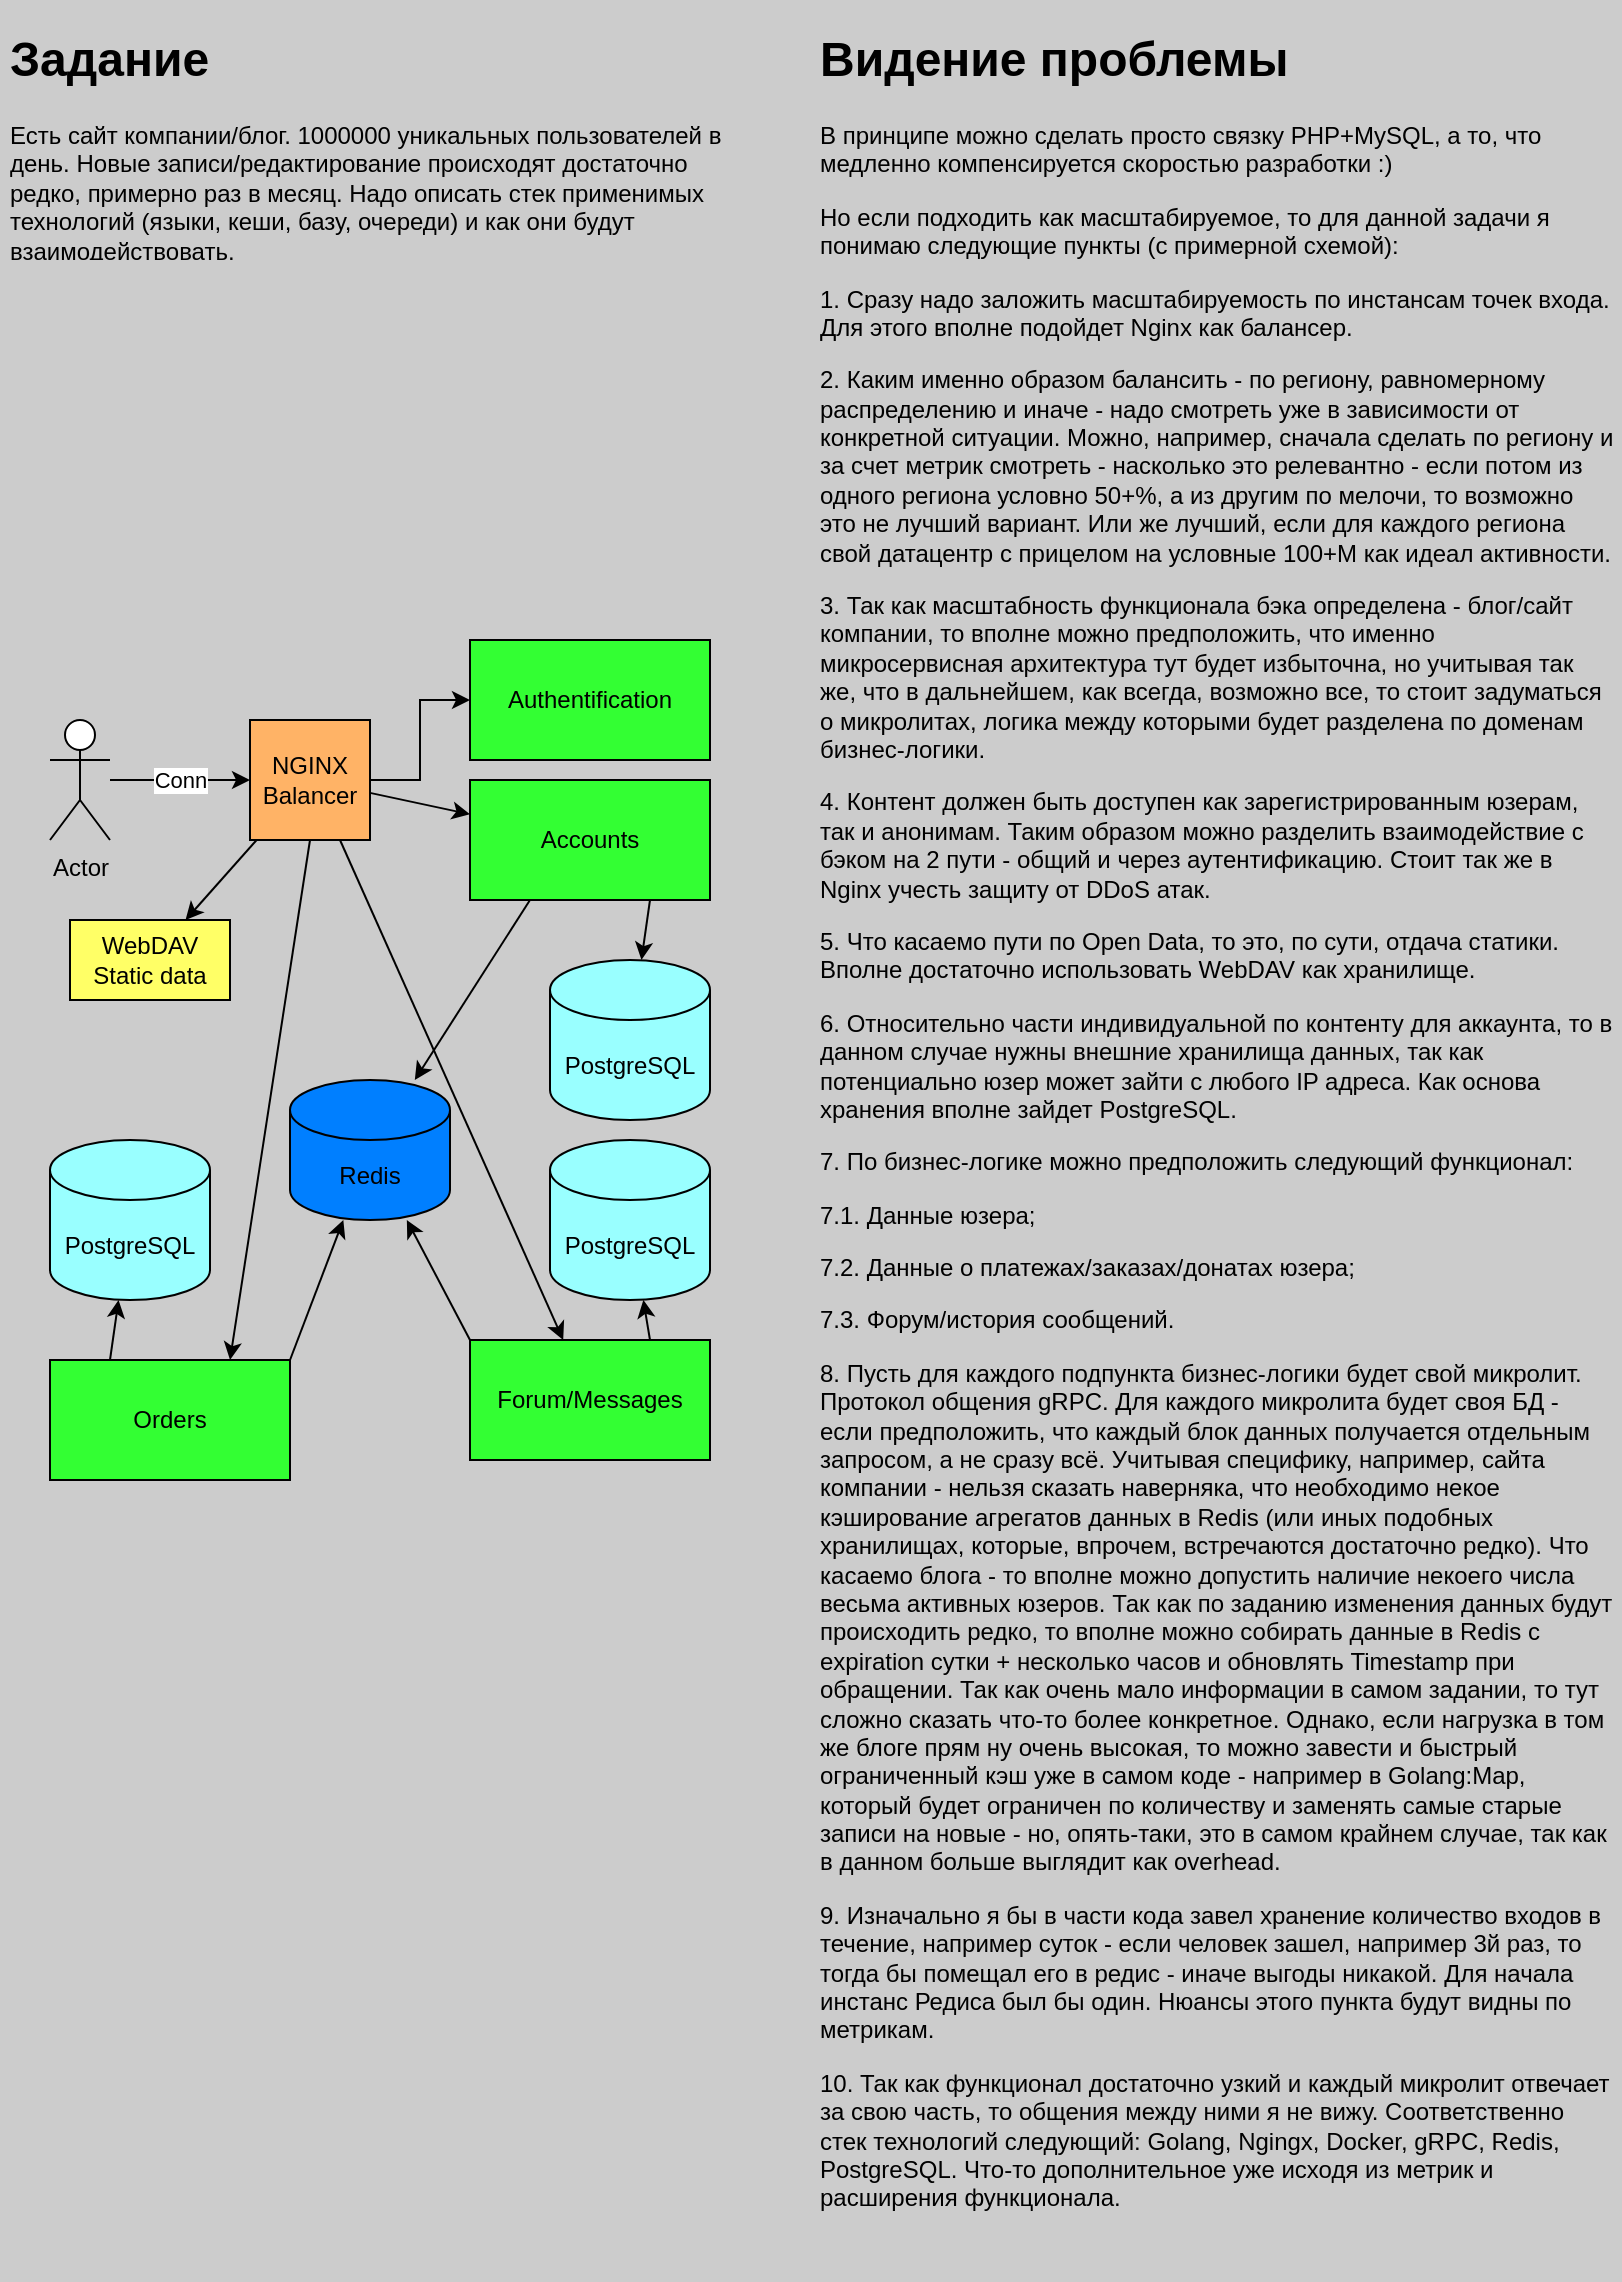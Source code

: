 <mxfile version="15.9.6" type="github">
  <diagram id="IbzGcBM9QDybaDAkwbq8" name="Page-1">
    <mxGraphModel dx="1422" dy="786" grid="1" gridSize="10" guides="1" tooltips="1" connect="1" arrows="1" fold="1" page="1" pageScale="1" pageWidth="850" pageHeight="1100" background="#CCCCCC" math="0" shadow="0">
      <root>
        <mxCell id="0" />
        <mxCell id="1" parent="0" />
        <mxCell id="bjESsrOZtTePqHt1_tni-1" value="&lt;h1&gt;Задание&lt;/h1&gt;&lt;p&gt;Есть сайт компании/блог. 1000000 уникальных пользователей в день. Новые записи/редактирование происходят достаточно редко, примерно раз в месяц. Надо описать стек применимых технологий (языки, кеши, базу, очереди) и как они будут взаимодействовать.&lt;/p&gt;" style="text;html=1;strokeColor=none;fillColor=none;spacing=5;spacingTop=-20;whiteSpace=wrap;overflow=hidden;rounded=0;" vertex="1" parent="1">
          <mxGeometry x="20" y="20" width="380" height="120" as="geometry" />
        </mxCell>
        <mxCell id="bjESsrOZtTePqHt1_tni-2" value="Actor" style="shape=umlActor;verticalLabelPosition=bottom;verticalAlign=top;html=1;outlineConnect=0;" vertex="1" parent="1">
          <mxGeometry x="45" y="370" width="30" height="60" as="geometry" />
        </mxCell>
        <mxCell id="bjESsrOZtTePqHt1_tni-3" value="&lt;h1&gt;Видение проблемы&lt;/h1&gt;&lt;p&gt;В принципе можно сделать просто связку PHP+MySQL, а то, что медленно компенсируется скоростью разработки :)&lt;/p&gt;&lt;p&gt;Но если подходить как масштабируемое, то для данной задачи я понимаю следующие пункты (с примерной схемой):&lt;/p&gt;&lt;p&gt;1. Сразу надо заложить масштабируемость по инстансам точек входа. Для этого вполне подойдет Nginx как балансер.&lt;/p&gt;&lt;p&gt;2. Каким именно образом балансить - по региону, равномерному распределению и иначе - надо смотреть уже в зависимости от конкретной ситуации. Можно, например, сначала сделать по региону и за счет метрик смотреть - насколько это релевантно - если потом из одного региона условно 50+%, а из другим по мелочи, то возможно это не лучший вариант. Или же лучший, если для каждого региона свой датацентр с прицелом на условные 100+М как идеал активности.&lt;/p&gt;&lt;p&gt;3. Так как масштабность функционала бэка определена - блог/сайт компании, то вполне можно предположить, что именно микросервисная архитектура тут будет избыточна, но учитывая так же, что в дальнейшем, как всегда, возможно все, то стоит задуматься о микролитах, логика между которыми будет разделена по доменам бизнес-логики.&lt;/p&gt;&lt;p&gt;4. Контент должен быть доступен как зарегистрированным юзерам, так и анонимам. Таким образом можно разделить взаимодействие с бэком на 2 пути - общий и через аутентификацию. Стоит так же в Nginx учесть защиту от DDoS атак.&lt;/p&gt;&lt;p&gt;5. Что касаемо пути по Open Data, то это, по сути, отдача статики. Вполне достаточно использовать WebDAV как хранилище.&lt;/p&gt;&lt;p&gt;6. Относительно части индивидуальной по контенту для аккаунта, то в данном случае нужны внешние хранилища данных, так как потенциально юзер может зайти с любого IP адреса. Как основа хранения вполне зайдет PostgreSQL.&amp;nbsp;&lt;/p&gt;&lt;p&gt;7. По бизнес-логике можно предположить следующий функционал:&lt;/p&gt;&lt;p&gt;7.1. Данные юзера;&lt;/p&gt;&lt;p&gt;7.2. Данные о платежах/заказах/донатах юзера;&lt;/p&gt;&lt;p&gt;7.3. Форум/история сообщений.&lt;/p&gt;&lt;p&gt;8. Пусть для каждого подпункта бизнес-логики будет свой микролит. Протокол общения gRPC. Для каждого микролита будет своя БД - если предположить, что каждый блок данных получается отдельным запросом, а не сразу всё. Учитывая специфику, например, сайта компании - нельзя сказать наверняка, что необходимо некое кэширование агрегатов данных в Redis (или иных подобных хранилищах, которые, впрочем, встречаются достаточно редко). Что касаемо блога - то вполне можно допустить наличие некоего числа весьма активных юзеров. Так как по заданию изменения данных будут происходить редко, то вполне можно собирать данные в Redis с expiration сутки + несколько часов и обновлять Timestamp при обращении. Так как очень мало информации в самом задании, то тут сложно сказать что-то более конкретное. Однако, если нагрузка в том же блоге прям ну очень высокая, то можно завести и быстрый ограниченный кэш уже в самом коде - например в Golang:Map, который будет ограничен по количеству и заменять самые старые записи на новые - но, опять-таки, это в самом крайнем случае, так как в данном больше выглядит как overhead.&amp;nbsp;&lt;/p&gt;&lt;p&gt;9. Изначально я бы в части кода завел хранение количество входов в течение, например суток - если человек зашел, например 3й раз, то тогда бы помещал его в редис - иначе выгоды никакой. Для начала инстанс Редиса был бы один. Нюансы этого пункта будут видны по метрикам.&lt;/p&gt;&lt;p&gt;10. Так как функционал достаточно узкий и каждый микролит отвечает за свою часть, то общения между ними я не вижу. Соответственно стек технологий следующий: Golang, Ngingx, Docker, gRPC, Redis, PostgreSQL. Что-то дополнительное уже исходя из метрик и расширения функционала.&lt;/p&gt;" style="text;html=1;strokeColor=none;fillColor=none;spacing=5;spacingTop=-20;whiteSpace=wrap;overflow=hidden;rounded=0;" vertex="1" parent="1">
          <mxGeometry x="425" y="20" width="405" height="1130" as="geometry" />
        </mxCell>
        <mxCell id="bjESsrOZtTePqHt1_tni-35" style="edgeStyle=orthogonalEdgeStyle;rounded=0;orthogonalLoop=1;jettySize=auto;html=1;" edge="1" parent="1" source="bjESsrOZtTePqHt1_tni-4" target="bjESsrOZtTePqHt1_tni-33">
          <mxGeometry relative="1" as="geometry" />
        </mxCell>
        <mxCell id="bjESsrOZtTePqHt1_tni-4" value="NGINX&lt;br&gt;Balancer" style="rounded=0;whiteSpace=wrap;html=1;fillColor=#FFB366;" vertex="1" parent="1">
          <mxGeometry x="145" y="370" width="60" height="60" as="geometry" />
        </mxCell>
        <mxCell id="bjESsrOZtTePqHt1_tni-5" value="" style="endArrow=classic;html=1;rounded=0;" edge="1" parent="1" source="bjESsrOZtTePqHt1_tni-2" target="bjESsrOZtTePqHt1_tni-4">
          <mxGeometry relative="1" as="geometry">
            <mxPoint x="365" y="280" as="sourcePoint" />
            <mxPoint x="465" y="280" as="targetPoint" />
          </mxGeometry>
        </mxCell>
        <mxCell id="bjESsrOZtTePqHt1_tni-6" value="Conn" style="edgeLabel;resizable=0;html=1;align=center;verticalAlign=middle;" connectable="0" vertex="1" parent="bjESsrOZtTePqHt1_tni-5">
          <mxGeometry relative="1" as="geometry" />
        </mxCell>
        <mxCell id="bjESsrOZtTePqHt1_tni-12" value="" style="endArrow=classic;html=1;rounded=0;" edge="1" parent="1" source="bjESsrOZtTePqHt1_tni-4" target="bjESsrOZtTePqHt1_tni-9">
          <mxGeometry width="50" height="50" relative="1" as="geometry">
            <mxPoint x="415" y="510" as="sourcePoint" />
            <mxPoint x="465" y="460" as="targetPoint" />
          </mxGeometry>
        </mxCell>
        <mxCell id="bjESsrOZtTePqHt1_tni-9" value="WebDAV&lt;br&gt;Static data" style="rounded=0;whiteSpace=wrap;html=1;fillColor=#FFFF66;" vertex="1" parent="1">
          <mxGeometry x="55" y="470" width="80" height="40" as="geometry" />
        </mxCell>
        <mxCell id="bjESsrOZtTePqHt1_tni-19" value="PostgreSQL" style="shape=cylinder3;whiteSpace=wrap;html=1;boundedLbl=1;backgroundOutline=1;size=15;fillColor=#99FFFF;" vertex="1" parent="1">
          <mxGeometry x="45" y="580" width="80" height="80" as="geometry" />
        </mxCell>
        <mxCell id="bjESsrOZtTePqHt1_tni-20" value="Redis" style="shape=cylinder3;whiteSpace=wrap;html=1;boundedLbl=1;backgroundOutline=1;size=15;fillColor=#007FFF;" vertex="1" parent="1">
          <mxGeometry x="165" y="550" width="80" height="70" as="geometry" />
        </mxCell>
        <mxCell id="bjESsrOZtTePqHt1_tni-10" value="Accounts" style="rounded=0;whiteSpace=wrap;html=1;fillColor=#33FF33;" vertex="1" parent="1">
          <mxGeometry x="255" y="400" width="120" height="60" as="geometry" />
        </mxCell>
        <mxCell id="bjESsrOZtTePqHt1_tni-14" value="Orders" style="rounded=0;whiteSpace=wrap;html=1;fillColor=#33FF33;" vertex="1" parent="1">
          <mxGeometry x="45" y="690" width="120" height="60" as="geometry" />
        </mxCell>
        <mxCell id="bjESsrOZtTePqHt1_tni-15" value="Forum/Messages" style="rounded=0;whiteSpace=wrap;html=1;fillColor=#33FF33;" vertex="1" parent="1">
          <mxGeometry x="255" y="680" width="120" height="60" as="geometry" />
        </mxCell>
        <mxCell id="bjESsrOZtTePqHt1_tni-22" value="PostgreSQL" style="shape=cylinder3;whiteSpace=wrap;html=1;boundedLbl=1;backgroundOutline=1;size=15;fillColor=#99FFFF;" vertex="1" parent="1">
          <mxGeometry x="295" y="580" width="80" height="80" as="geometry" />
        </mxCell>
        <mxCell id="bjESsrOZtTePqHt1_tni-23" value="PostgreSQL" style="shape=cylinder3;whiteSpace=wrap;html=1;boundedLbl=1;backgroundOutline=1;size=15;fillColor=#99FFFF;" vertex="1" parent="1">
          <mxGeometry x="295" y="490" width="80" height="80" as="geometry" />
        </mxCell>
        <mxCell id="bjESsrOZtTePqHt1_tni-24" value="" style="endArrow=classic;html=1;rounded=0;" edge="1" parent="1" source="bjESsrOZtTePqHt1_tni-4" target="bjESsrOZtTePqHt1_tni-10">
          <mxGeometry width="50" height="50" relative="1" as="geometry">
            <mxPoint x="375" y="620" as="sourcePoint" />
            <mxPoint x="295" y="480" as="targetPoint" />
          </mxGeometry>
        </mxCell>
        <mxCell id="bjESsrOZtTePqHt1_tni-25" value="" style="endArrow=classic;html=1;rounded=0;exitX=0.75;exitY=1;exitDx=0;exitDy=0;" edge="1" parent="1" source="bjESsrOZtTePqHt1_tni-10" target="bjESsrOZtTePqHt1_tni-23">
          <mxGeometry width="50" height="50" relative="1" as="geometry">
            <mxPoint x="375" y="620" as="sourcePoint" />
            <mxPoint x="425" y="570" as="targetPoint" />
          </mxGeometry>
        </mxCell>
        <mxCell id="bjESsrOZtTePqHt1_tni-26" value="" style="endArrow=classic;html=1;rounded=0;exitX=0.25;exitY=1;exitDx=0;exitDy=0;" edge="1" parent="1" source="bjESsrOZtTePqHt1_tni-10" target="bjESsrOZtTePqHt1_tni-20">
          <mxGeometry width="50" height="50" relative="1" as="geometry">
            <mxPoint x="375" y="620" as="sourcePoint" />
            <mxPoint x="425" y="570" as="targetPoint" />
          </mxGeometry>
        </mxCell>
        <mxCell id="bjESsrOZtTePqHt1_tni-27" value="" style="endArrow=classic;html=1;rounded=0;exitX=0.75;exitY=1;exitDx=0;exitDy=0;" edge="1" parent="1" source="bjESsrOZtTePqHt1_tni-4" target="bjESsrOZtTePqHt1_tni-15">
          <mxGeometry width="50" height="50" relative="1" as="geometry">
            <mxPoint x="375" y="620" as="sourcePoint" />
            <mxPoint x="425" y="570" as="targetPoint" />
          </mxGeometry>
        </mxCell>
        <mxCell id="bjESsrOZtTePqHt1_tni-28" value="" style="endArrow=classic;html=1;rounded=0;exitX=0.75;exitY=0;exitDx=0;exitDy=0;" edge="1" parent="1" source="bjESsrOZtTePqHt1_tni-15" target="bjESsrOZtTePqHt1_tni-22">
          <mxGeometry width="50" height="50" relative="1" as="geometry">
            <mxPoint x="375" y="620" as="sourcePoint" />
            <mxPoint x="425" y="570" as="targetPoint" />
          </mxGeometry>
        </mxCell>
        <mxCell id="bjESsrOZtTePqHt1_tni-29" value="" style="endArrow=classic;html=1;rounded=0;exitX=0;exitY=0;exitDx=0;exitDy=0;" edge="1" parent="1" source="bjESsrOZtTePqHt1_tni-15" target="bjESsrOZtTePqHt1_tni-20">
          <mxGeometry width="50" height="50" relative="1" as="geometry">
            <mxPoint x="375" y="620" as="sourcePoint" />
            <mxPoint x="425" y="570" as="targetPoint" />
          </mxGeometry>
        </mxCell>
        <mxCell id="bjESsrOZtTePqHt1_tni-30" value="" style="endArrow=classic;html=1;rounded=0;exitX=1;exitY=0;exitDx=0;exitDy=0;" edge="1" parent="1" source="bjESsrOZtTePqHt1_tni-14" target="bjESsrOZtTePqHt1_tni-20">
          <mxGeometry width="50" height="50" relative="1" as="geometry">
            <mxPoint x="375" y="620" as="sourcePoint" />
            <mxPoint x="425" y="570" as="targetPoint" />
          </mxGeometry>
        </mxCell>
        <mxCell id="bjESsrOZtTePqHt1_tni-31" value="" style="endArrow=classic;html=1;rounded=0;exitX=0.25;exitY=0;exitDx=0;exitDy=0;" edge="1" parent="1" source="bjESsrOZtTePqHt1_tni-14" target="bjESsrOZtTePqHt1_tni-19">
          <mxGeometry width="50" height="50" relative="1" as="geometry">
            <mxPoint x="375" y="620" as="sourcePoint" />
            <mxPoint x="425" y="570" as="targetPoint" />
          </mxGeometry>
        </mxCell>
        <mxCell id="bjESsrOZtTePqHt1_tni-32" value="" style="endArrow=classic;html=1;rounded=0;exitX=0.5;exitY=1;exitDx=0;exitDy=0;entryX=0.75;entryY=0;entryDx=0;entryDy=0;" edge="1" parent="1" source="bjESsrOZtTePqHt1_tni-4" target="bjESsrOZtTePqHt1_tni-14">
          <mxGeometry width="50" height="50" relative="1" as="geometry">
            <mxPoint x="375" y="620" as="sourcePoint" />
            <mxPoint x="425" y="570" as="targetPoint" />
          </mxGeometry>
        </mxCell>
        <mxCell id="bjESsrOZtTePqHt1_tni-33" value="Authentification" style="rounded=0;whiteSpace=wrap;html=1;fillColor=#33FF33;" vertex="1" parent="1">
          <mxGeometry x="255" y="330" width="120" height="60" as="geometry" />
        </mxCell>
      </root>
    </mxGraphModel>
  </diagram>
</mxfile>
